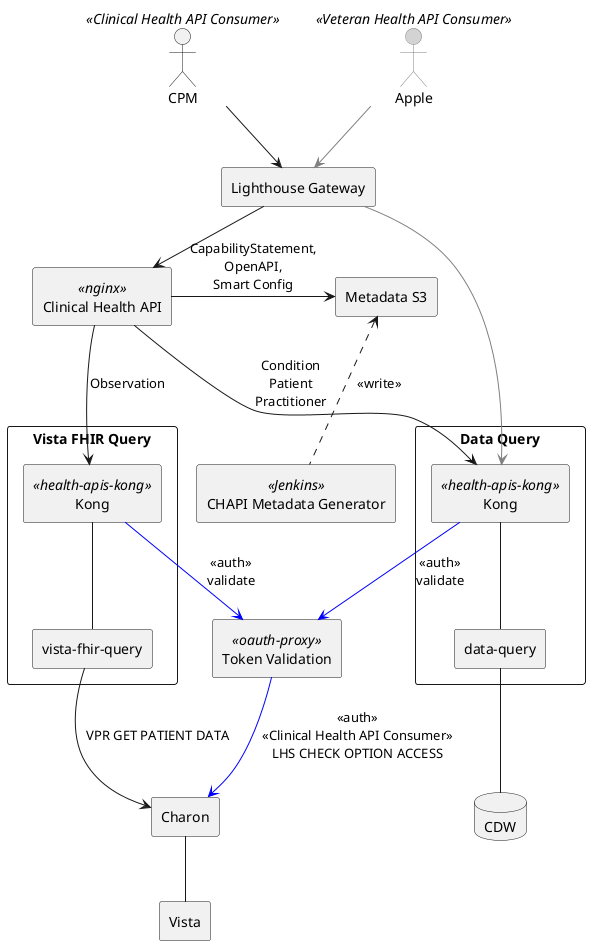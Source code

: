 @startuml
'https://plantuml.com/component-diagram

skinparam {
  shadowing false
  ActorBorderColor<<Veteran Health API Consumer>> Gray
  ActorBackgroundColor<<Veteran Health API Consumer>> LightGray
}

actor CPM <<Clinical Health API Consumer>>
actor Apple <<Veteran Health API Consumer>>
rectangle "Lighthouse Gateway" as GW
rectangle "Clinical Health API" <<nginx>> as CHAPI
rectangle "Data Query" as DQ {
  rectangle Kong <<health-apis-kong>> as DQK
  rectangle "data-query" as DQA
}
rectangle "Vista FHIR Query" as VFQ {
  rectangle Kong <<health-apis-kong>> as VFQK
  rectangle "vista-fhir-query" as VFQA
}
rectangle Charon
database CDW
rectangle Vista
rectangle "CHAPI Metadata Generator" as CU <<Jenkins>>
rectangle "Metadata S3" as MD
rectangle "Token Validation" as TV <<oauth-proxy>>


CPM --> GW
Apple -[#Gray]-> GW
GW --> CHAPI
GW -[#Gray]-> DQK
CHAPI --> DQK : Condition\nPatient\nPractitioner
CHAPI --> VFQK : Observation
CHAPI -> MD : CapabilityStatement,\nOpenAPI,\nSmart Config
VFQA --> Charon : VPR GET PATIENT DATA
VFQK -- VFQA
DQK -- DQA
DQA -- CDW
Charon -- Vista
DQK -[#Blue]-> TV : <<auth>>\nvalidate
VFQK -[#Blue]-> TV : <<auth>>\nvalidate
TV -[#Blue]-> Charon : <<auth>>\n<<Clinical Health API Consumer>>\nLHS CHECK OPTION ACCESS

'CU .up. VFQ
'CU .up. DQK
CU .up.> MD : <<write>>

@enduml